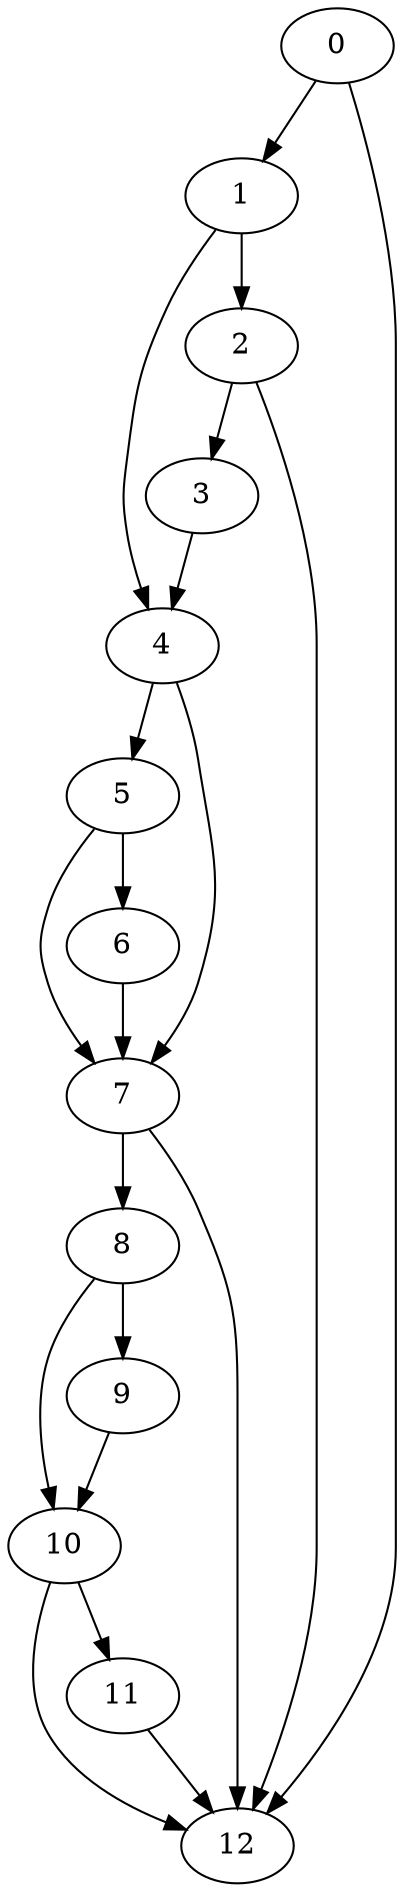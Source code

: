 digraph {
	0
	1
	2
	3
	4
	5
	6
	7
	8
	9
	10
	11
	12
	10 -> 11
	2 -> 3
	5 -> 6
	4 -> 7
	5 -> 7
	6 -> 7
	7 -> 8
	8 -> 9
	8 -> 10
	9 -> 10
	10 -> 12
	11 -> 12
	0 -> 12
	2 -> 12
	7 -> 12
	0 -> 1
	1 -> 2
	3 -> 4
	1 -> 4
	4 -> 5
}
